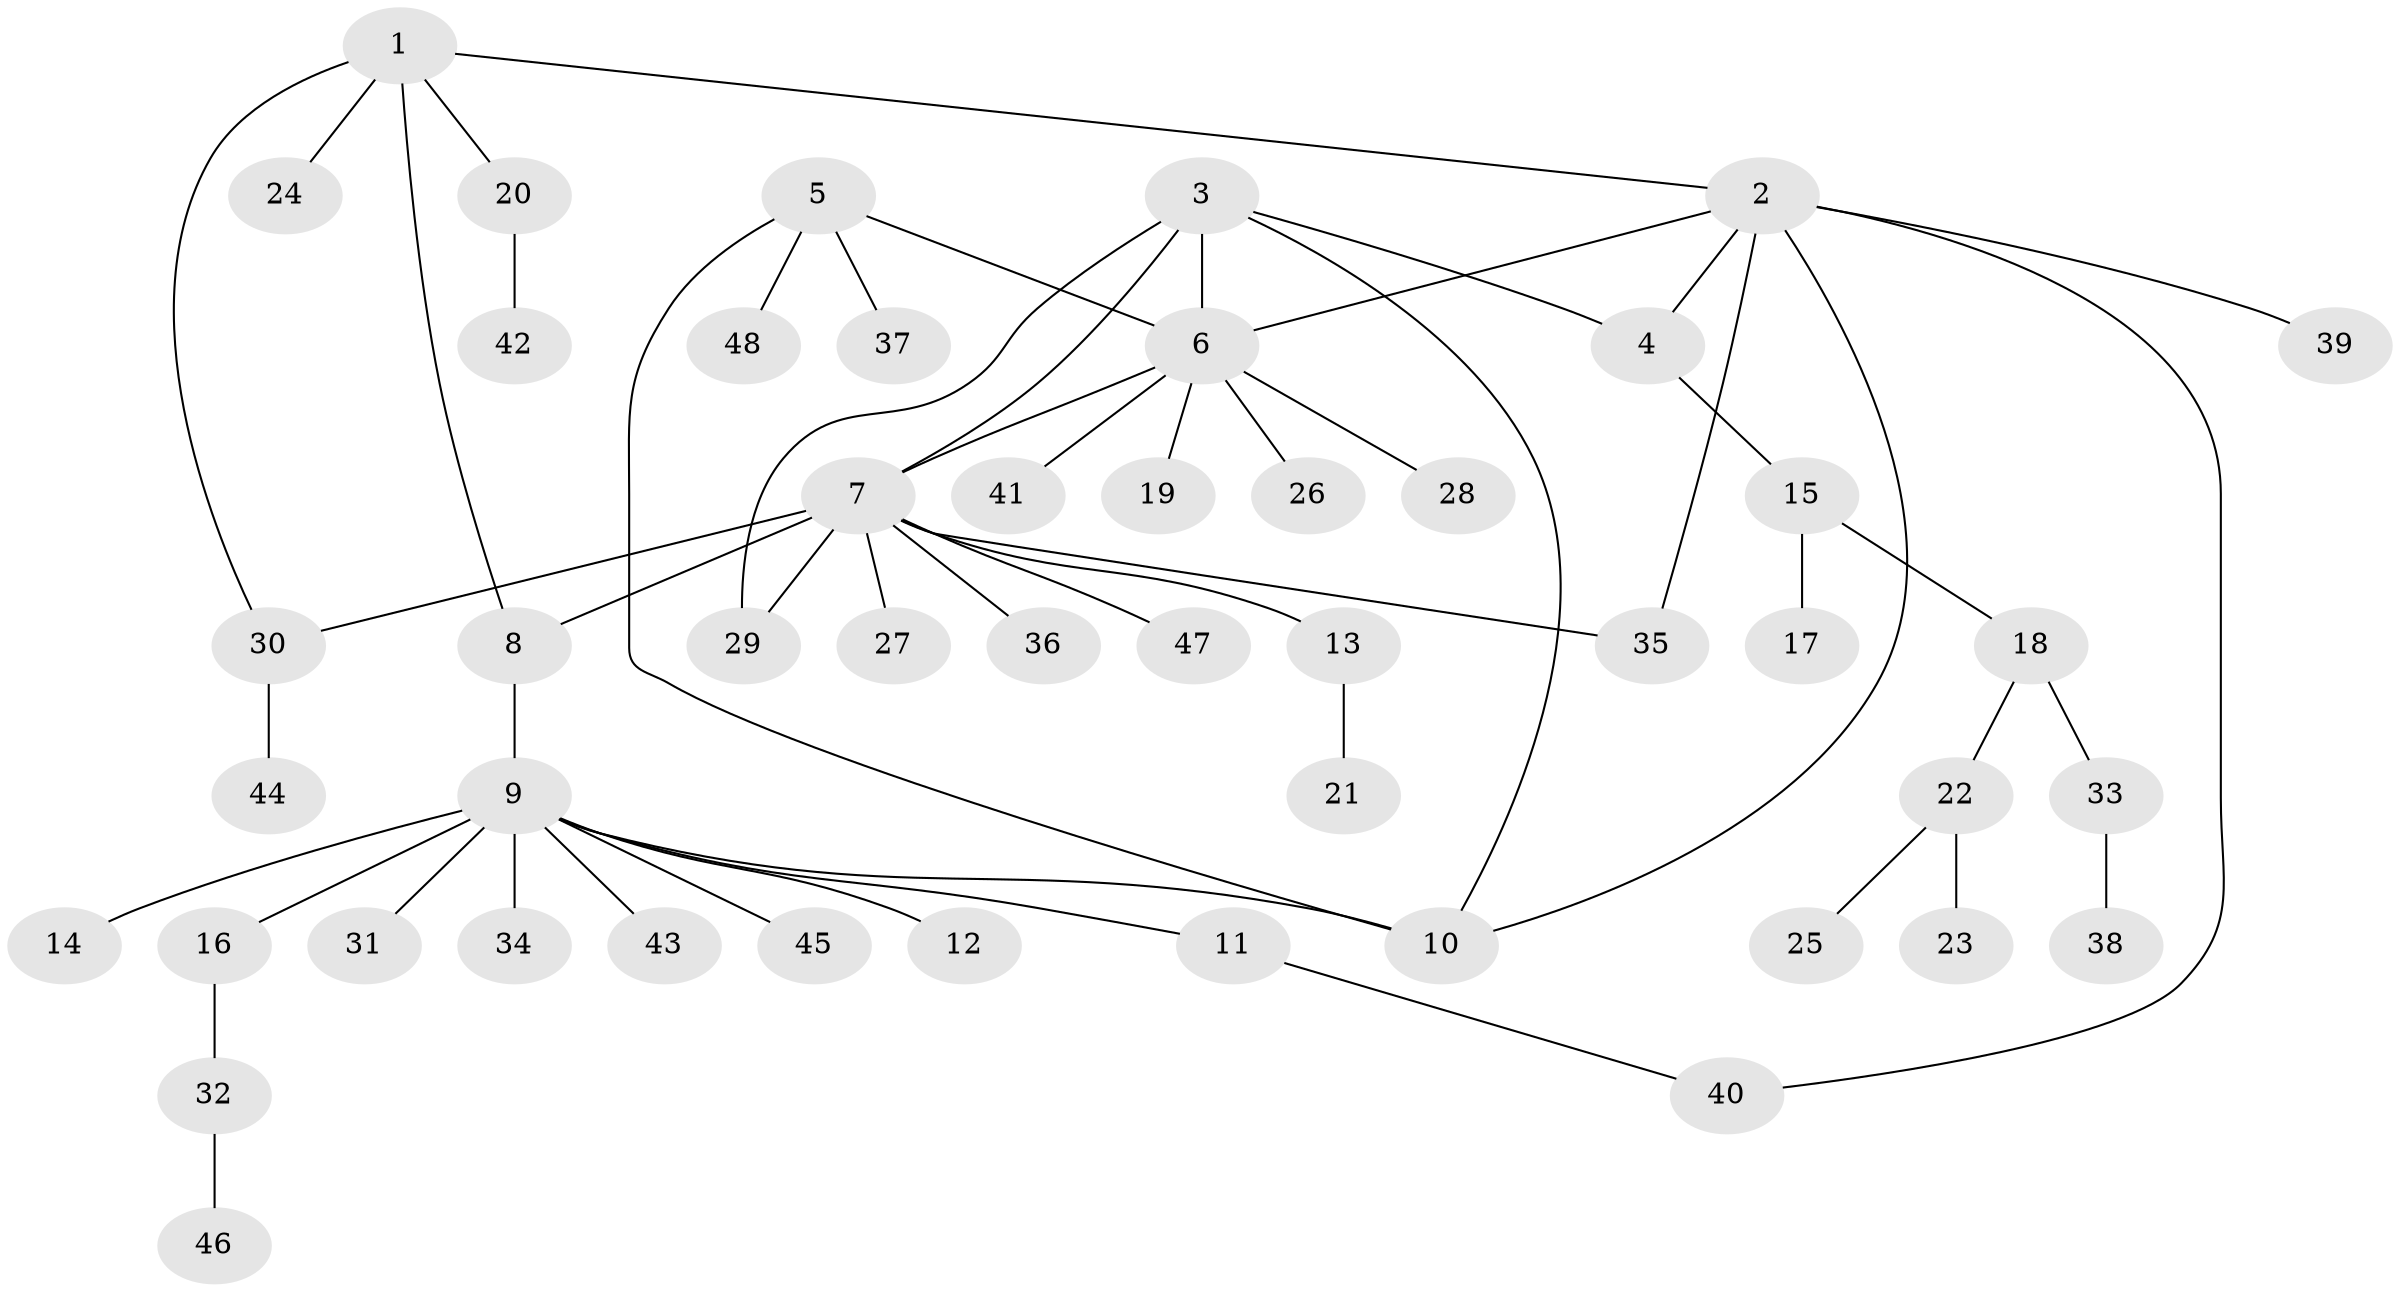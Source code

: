 // coarse degree distribution, {5: 0.14285714285714285, 8: 0.14285714285714285, 4: 0.07142857142857142, 2: 0.07142857142857142, 1: 0.5714285714285714}
// Generated by graph-tools (version 1.1) at 2025/19/03/04/25 18:19:56]
// undirected, 48 vertices, 57 edges
graph export_dot {
graph [start="1"]
  node [color=gray90,style=filled];
  1;
  2;
  3;
  4;
  5;
  6;
  7;
  8;
  9;
  10;
  11;
  12;
  13;
  14;
  15;
  16;
  17;
  18;
  19;
  20;
  21;
  22;
  23;
  24;
  25;
  26;
  27;
  28;
  29;
  30;
  31;
  32;
  33;
  34;
  35;
  36;
  37;
  38;
  39;
  40;
  41;
  42;
  43;
  44;
  45;
  46;
  47;
  48;
  1 -- 2;
  1 -- 8;
  1 -- 20;
  1 -- 24;
  1 -- 30;
  2 -- 4;
  2 -- 6;
  2 -- 10;
  2 -- 35;
  2 -- 39;
  2 -- 40;
  3 -- 4;
  3 -- 6;
  3 -- 7;
  3 -- 10;
  3 -- 29;
  4 -- 15;
  5 -- 6;
  5 -- 10;
  5 -- 37;
  5 -- 48;
  6 -- 7;
  6 -- 19;
  6 -- 26;
  6 -- 28;
  6 -- 41;
  7 -- 8;
  7 -- 13;
  7 -- 27;
  7 -- 29;
  7 -- 30;
  7 -- 35;
  7 -- 36;
  7 -- 47;
  8 -- 9;
  9 -- 10;
  9 -- 11;
  9 -- 12;
  9 -- 14;
  9 -- 16;
  9 -- 31;
  9 -- 34;
  9 -- 43;
  9 -- 45;
  11 -- 40;
  13 -- 21;
  15 -- 17;
  15 -- 18;
  16 -- 32;
  18 -- 22;
  18 -- 33;
  20 -- 42;
  22 -- 23;
  22 -- 25;
  30 -- 44;
  32 -- 46;
  33 -- 38;
}
